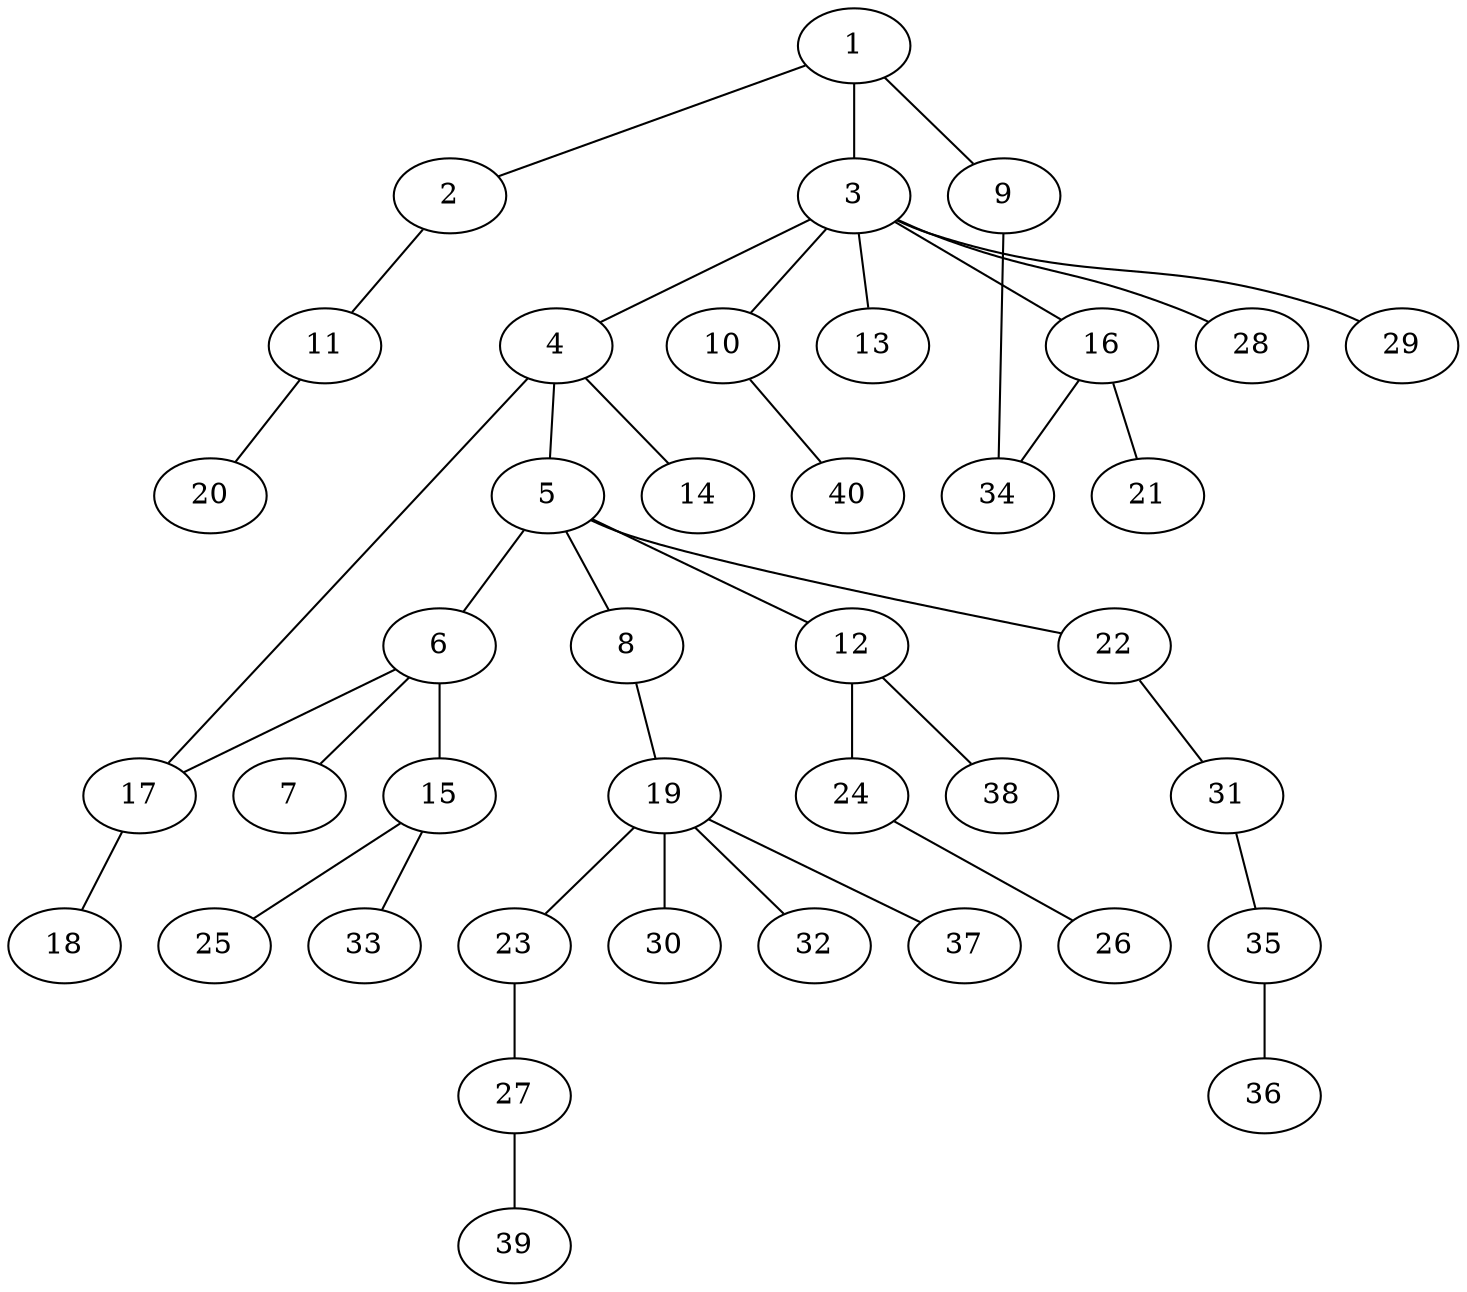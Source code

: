graph graphname {1--2
1--3
1--9
2--11
3--4
3--10
3--13
3--16
3--28
3--29
4--5
4--14
4--17
5--6
5--8
5--12
5--22
6--7
6--15
6--17
8--19
9--34
10--40
11--20
12--24
12--38
15--25
15--33
16--21
16--34
17--18
19--23
19--30
19--32
19--37
22--31
23--27
24--26
27--39
31--35
35--36
}